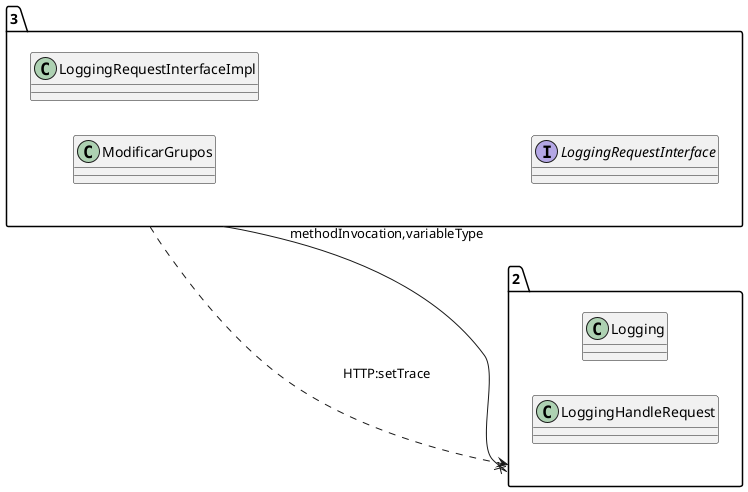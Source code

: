 @startuml 
allow_mixing
left to right direction
package "3"{
class ModificarGrupos
class LoggingRequestInterfaceImpl
interface LoggingRequestInterface

}
package "2"{
class Logging
class LoggingHandleRequest

}
"3" --x "2":methodInvocation,variableType
"3" ..> "2":HTTP:setTrace
@enduml